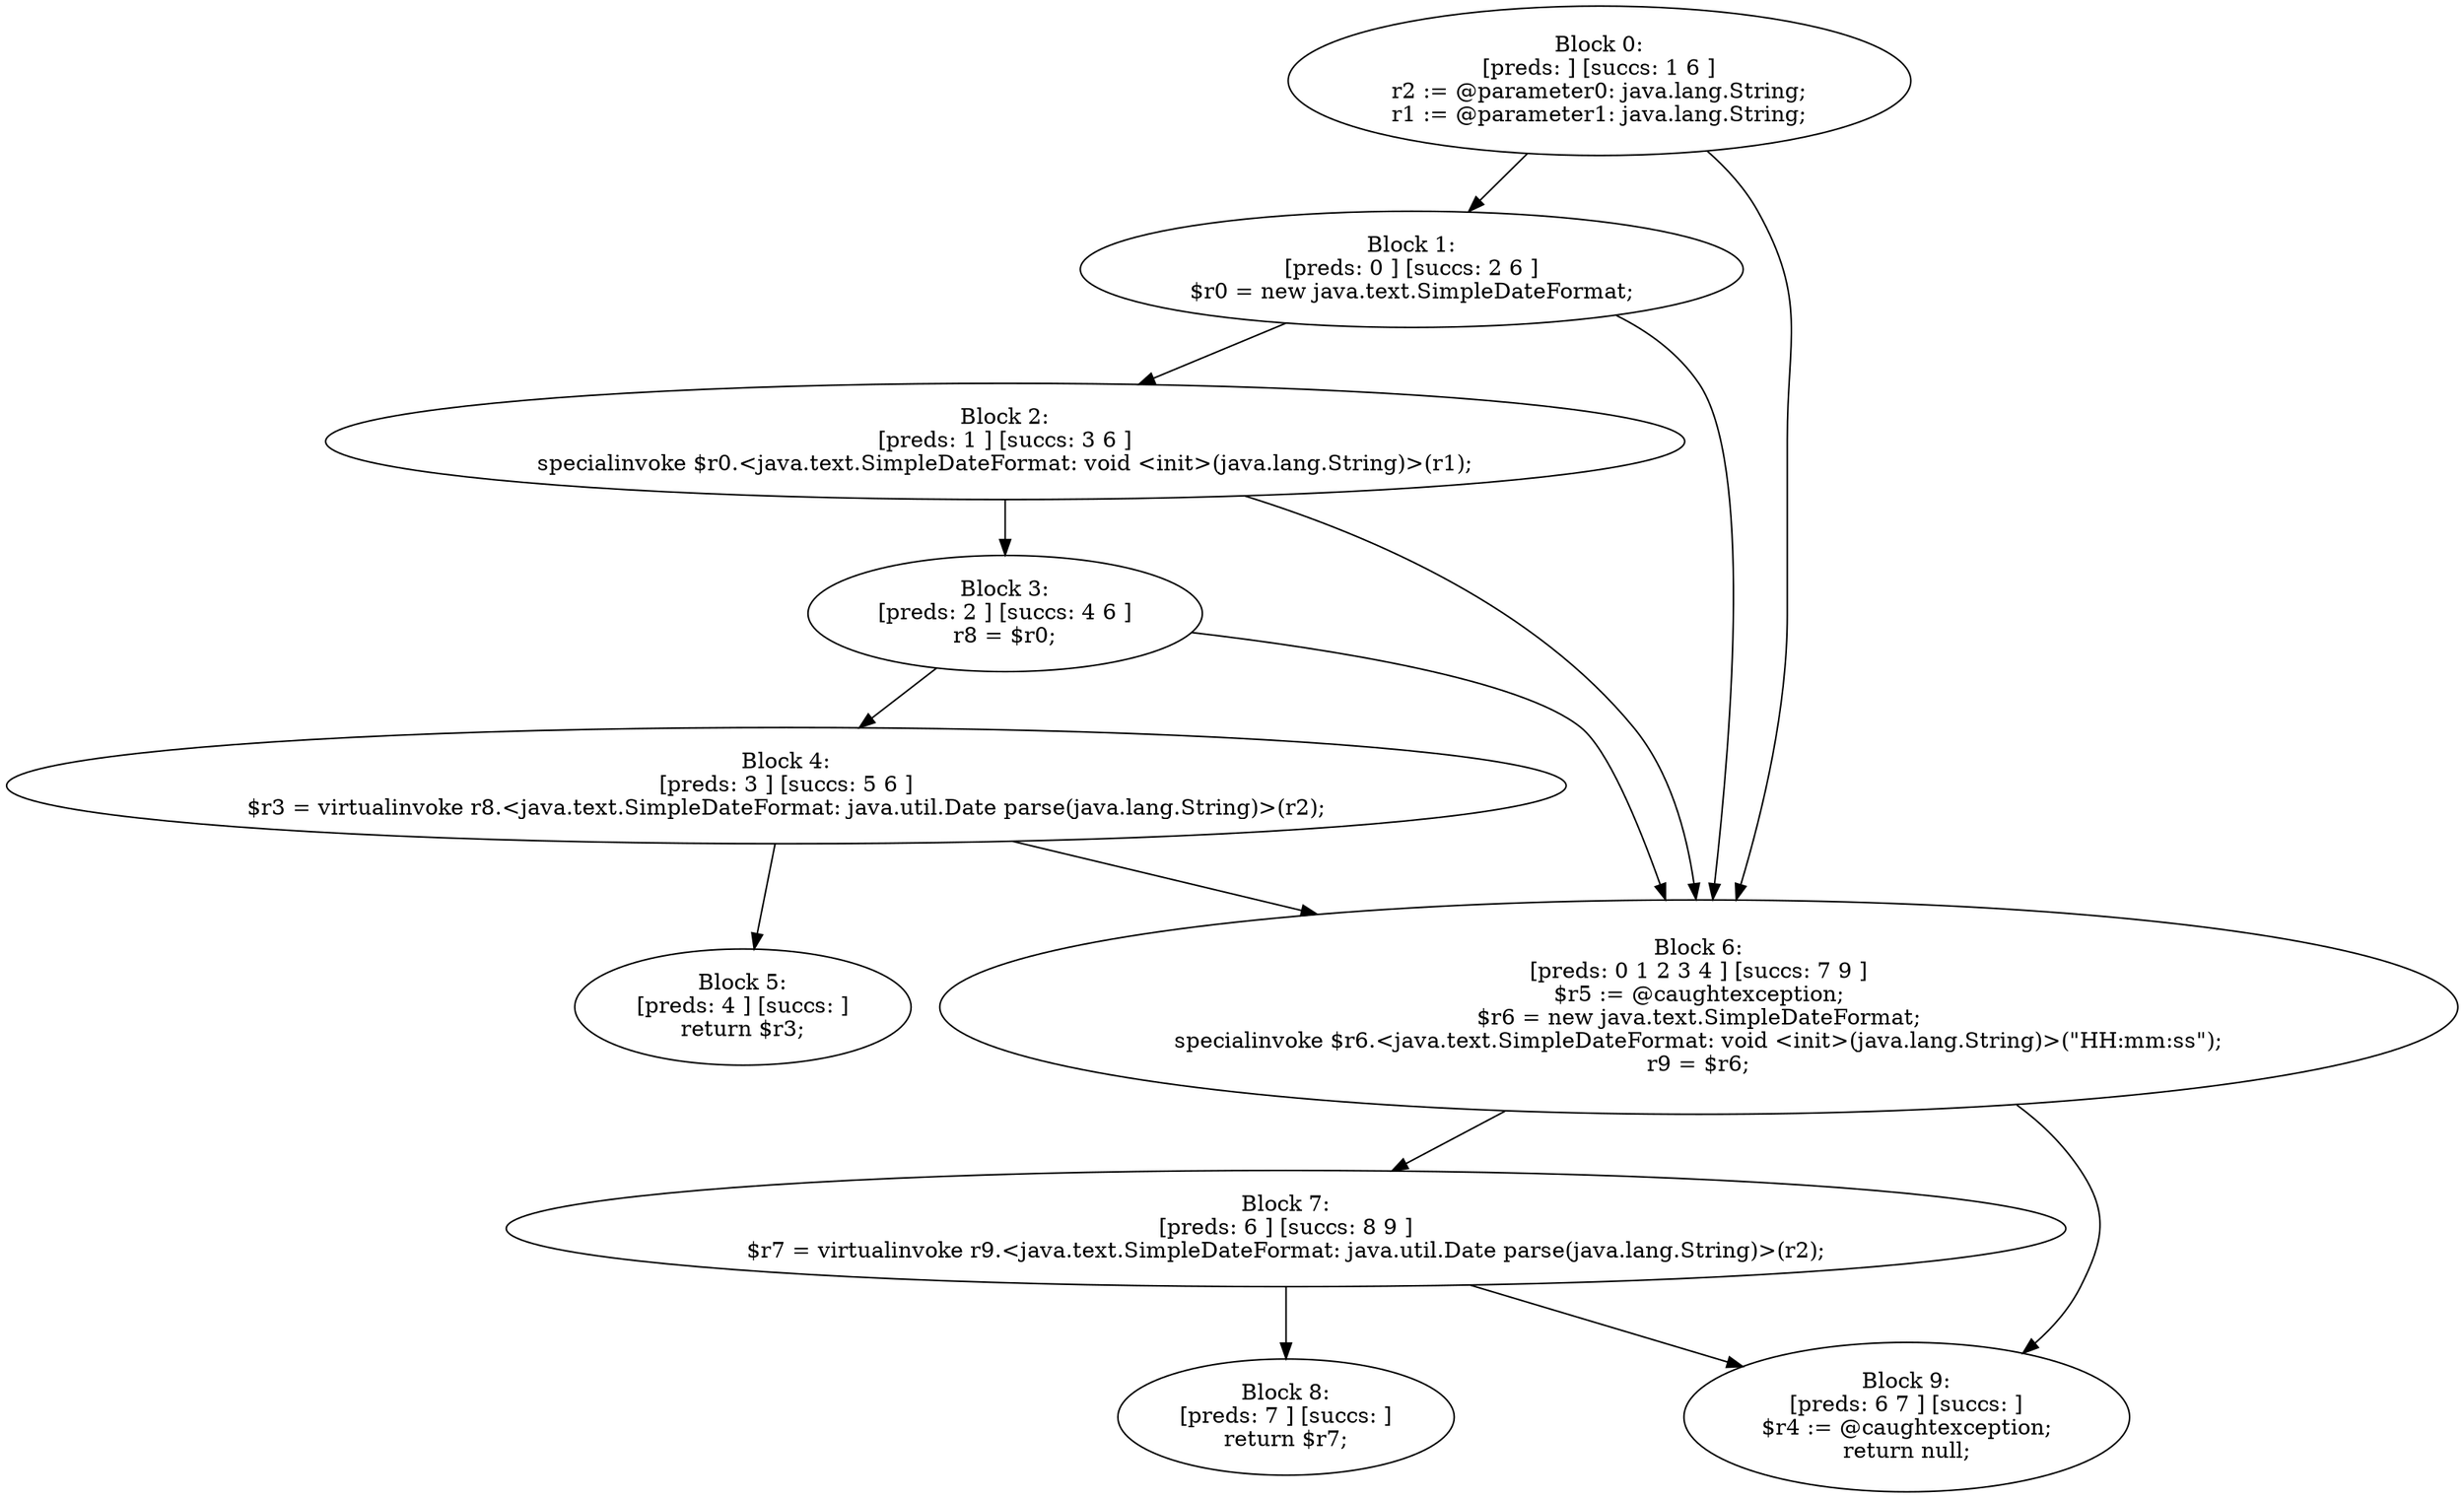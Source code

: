 digraph "unitGraph" {
    "Block 0:
[preds: ] [succs: 1 6 ]
r2 := @parameter0: java.lang.String;
r1 := @parameter1: java.lang.String;
"
    "Block 1:
[preds: 0 ] [succs: 2 6 ]
$r0 = new java.text.SimpleDateFormat;
"
    "Block 2:
[preds: 1 ] [succs: 3 6 ]
specialinvoke $r0.<java.text.SimpleDateFormat: void <init>(java.lang.String)>(r1);
"
    "Block 3:
[preds: 2 ] [succs: 4 6 ]
r8 = $r0;
"
    "Block 4:
[preds: 3 ] [succs: 5 6 ]
$r3 = virtualinvoke r8.<java.text.SimpleDateFormat: java.util.Date parse(java.lang.String)>(r2);
"
    "Block 5:
[preds: 4 ] [succs: ]
return $r3;
"
    "Block 6:
[preds: 0 1 2 3 4 ] [succs: 7 9 ]
$r5 := @caughtexception;
$r6 = new java.text.SimpleDateFormat;
specialinvoke $r6.<java.text.SimpleDateFormat: void <init>(java.lang.String)>(\"HH:mm:ss\");
r9 = $r6;
"
    "Block 7:
[preds: 6 ] [succs: 8 9 ]
$r7 = virtualinvoke r9.<java.text.SimpleDateFormat: java.util.Date parse(java.lang.String)>(r2);
"
    "Block 8:
[preds: 7 ] [succs: ]
return $r7;
"
    "Block 9:
[preds: 6 7 ] [succs: ]
$r4 := @caughtexception;
return null;
"
    "Block 0:
[preds: ] [succs: 1 6 ]
r2 := @parameter0: java.lang.String;
r1 := @parameter1: java.lang.String;
"->"Block 1:
[preds: 0 ] [succs: 2 6 ]
$r0 = new java.text.SimpleDateFormat;
";
    "Block 0:
[preds: ] [succs: 1 6 ]
r2 := @parameter0: java.lang.String;
r1 := @parameter1: java.lang.String;
"->"Block 6:
[preds: 0 1 2 3 4 ] [succs: 7 9 ]
$r5 := @caughtexception;
$r6 = new java.text.SimpleDateFormat;
specialinvoke $r6.<java.text.SimpleDateFormat: void <init>(java.lang.String)>(\"HH:mm:ss\");
r9 = $r6;
";
    "Block 1:
[preds: 0 ] [succs: 2 6 ]
$r0 = new java.text.SimpleDateFormat;
"->"Block 2:
[preds: 1 ] [succs: 3 6 ]
specialinvoke $r0.<java.text.SimpleDateFormat: void <init>(java.lang.String)>(r1);
";
    "Block 1:
[preds: 0 ] [succs: 2 6 ]
$r0 = new java.text.SimpleDateFormat;
"->"Block 6:
[preds: 0 1 2 3 4 ] [succs: 7 9 ]
$r5 := @caughtexception;
$r6 = new java.text.SimpleDateFormat;
specialinvoke $r6.<java.text.SimpleDateFormat: void <init>(java.lang.String)>(\"HH:mm:ss\");
r9 = $r6;
";
    "Block 2:
[preds: 1 ] [succs: 3 6 ]
specialinvoke $r0.<java.text.SimpleDateFormat: void <init>(java.lang.String)>(r1);
"->"Block 3:
[preds: 2 ] [succs: 4 6 ]
r8 = $r0;
";
    "Block 2:
[preds: 1 ] [succs: 3 6 ]
specialinvoke $r0.<java.text.SimpleDateFormat: void <init>(java.lang.String)>(r1);
"->"Block 6:
[preds: 0 1 2 3 4 ] [succs: 7 9 ]
$r5 := @caughtexception;
$r6 = new java.text.SimpleDateFormat;
specialinvoke $r6.<java.text.SimpleDateFormat: void <init>(java.lang.String)>(\"HH:mm:ss\");
r9 = $r6;
";
    "Block 3:
[preds: 2 ] [succs: 4 6 ]
r8 = $r0;
"->"Block 4:
[preds: 3 ] [succs: 5 6 ]
$r3 = virtualinvoke r8.<java.text.SimpleDateFormat: java.util.Date parse(java.lang.String)>(r2);
";
    "Block 3:
[preds: 2 ] [succs: 4 6 ]
r8 = $r0;
"->"Block 6:
[preds: 0 1 2 3 4 ] [succs: 7 9 ]
$r5 := @caughtexception;
$r6 = new java.text.SimpleDateFormat;
specialinvoke $r6.<java.text.SimpleDateFormat: void <init>(java.lang.String)>(\"HH:mm:ss\");
r9 = $r6;
";
    "Block 4:
[preds: 3 ] [succs: 5 6 ]
$r3 = virtualinvoke r8.<java.text.SimpleDateFormat: java.util.Date parse(java.lang.String)>(r2);
"->"Block 5:
[preds: 4 ] [succs: ]
return $r3;
";
    "Block 4:
[preds: 3 ] [succs: 5 6 ]
$r3 = virtualinvoke r8.<java.text.SimpleDateFormat: java.util.Date parse(java.lang.String)>(r2);
"->"Block 6:
[preds: 0 1 2 3 4 ] [succs: 7 9 ]
$r5 := @caughtexception;
$r6 = new java.text.SimpleDateFormat;
specialinvoke $r6.<java.text.SimpleDateFormat: void <init>(java.lang.String)>(\"HH:mm:ss\");
r9 = $r6;
";
    "Block 6:
[preds: 0 1 2 3 4 ] [succs: 7 9 ]
$r5 := @caughtexception;
$r6 = new java.text.SimpleDateFormat;
specialinvoke $r6.<java.text.SimpleDateFormat: void <init>(java.lang.String)>(\"HH:mm:ss\");
r9 = $r6;
"->"Block 7:
[preds: 6 ] [succs: 8 9 ]
$r7 = virtualinvoke r9.<java.text.SimpleDateFormat: java.util.Date parse(java.lang.String)>(r2);
";
    "Block 6:
[preds: 0 1 2 3 4 ] [succs: 7 9 ]
$r5 := @caughtexception;
$r6 = new java.text.SimpleDateFormat;
specialinvoke $r6.<java.text.SimpleDateFormat: void <init>(java.lang.String)>(\"HH:mm:ss\");
r9 = $r6;
"->"Block 9:
[preds: 6 7 ] [succs: ]
$r4 := @caughtexception;
return null;
";
    "Block 7:
[preds: 6 ] [succs: 8 9 ]
$r7 = virtualinvoke r9.<java.text.SimpleDateFormat: java.util.Date parse(java.lang.String)>(r2);
"->"Block 8:
[preds: 7 ] [succs: ]
return $r7;
";
    "Block 7:
[preds: 6 ] [succs: 8 9 ]
$r7 = virtualinvoke r9.<java.text.SimpleDateFormat: java.util.Date parse(java.lang.String)>(r2);
"->"Block 9:
[preds: 6 7 ] [succs: ]
$r4 := @caughtexception;
return null;
";
}
